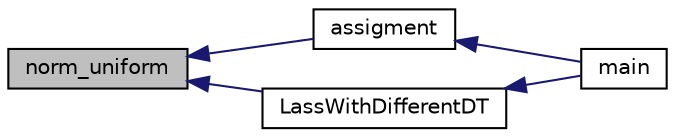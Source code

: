 digraph "norm_uniform"
{
  edge [fontname="Helvetica",fontsize="10",labelfontname="Helvetica",labelfontsize="10"];
  node [fontname="Helvetica",fontsize="10",shape=record];
  rankdir="LR";
  Node11 [label="norm_uniform",height=0.2,width=0.4,color="black", fillcolor="grey75", style="filled", fontcolor="black"];
  Node11 -> Node12 [dir="back",color="midnightblue",fontsize="10",style="solid"];
  Node12 [label="assigment",height=0.2,width=0.4,color="black", fillcolor="white", style="filled",URL="$main_8cpp.html#a10110892fc9af2547b26f313463f0b1e"];
  Node12 -> Node13 [dir="back",color="midnightblue",fontsize="10",style="solid"];
  Node13 [label="main",height=0.2,width=0.4,color="black", fillcolor="white", style="filled",URL="$main_8cpp.html#ae66f6b31b5ad750f1fe042a706a4e3d4"];
  Node11 -> Node14 [dir="back",color="midnightblue",fontsize="10",style="solid"];
  Node14 [label="LassWithDifferentDT",height=0.2,width=0.4,color="black", fillcolor="white", style="filled",URL="$main_8cpp.html#aaff33c2a069e378007629edf224703c6"];
  Node14 -> Node13 [dir="back",color="midnightblue",fontsize="10",style="solid"];
}
